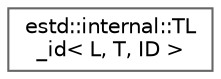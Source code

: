 digraph "Graphical Class Hierarchy"
{
 // LATEX_PDF_SIZE
  bgcolor="transparent";
  edge [fontname=Helvetica,fontsize=10,labelfontname=Helvetica,labelfontsize=10];
  node [fontname=Helvetica,fontsize=10,shape=box,height=0.2,width=0.4];
  rankdir="LR";
  Node0 [id="Node000000",label="estd::internal::TL\l_id\< L, T, ID \>",height=0.2,width=0.4,color="grey40", fillcolor="white", style="filled",URL="$dc/d09/structestd_1_1internal_1_1TL__id.html",tooltip=" "];
}
